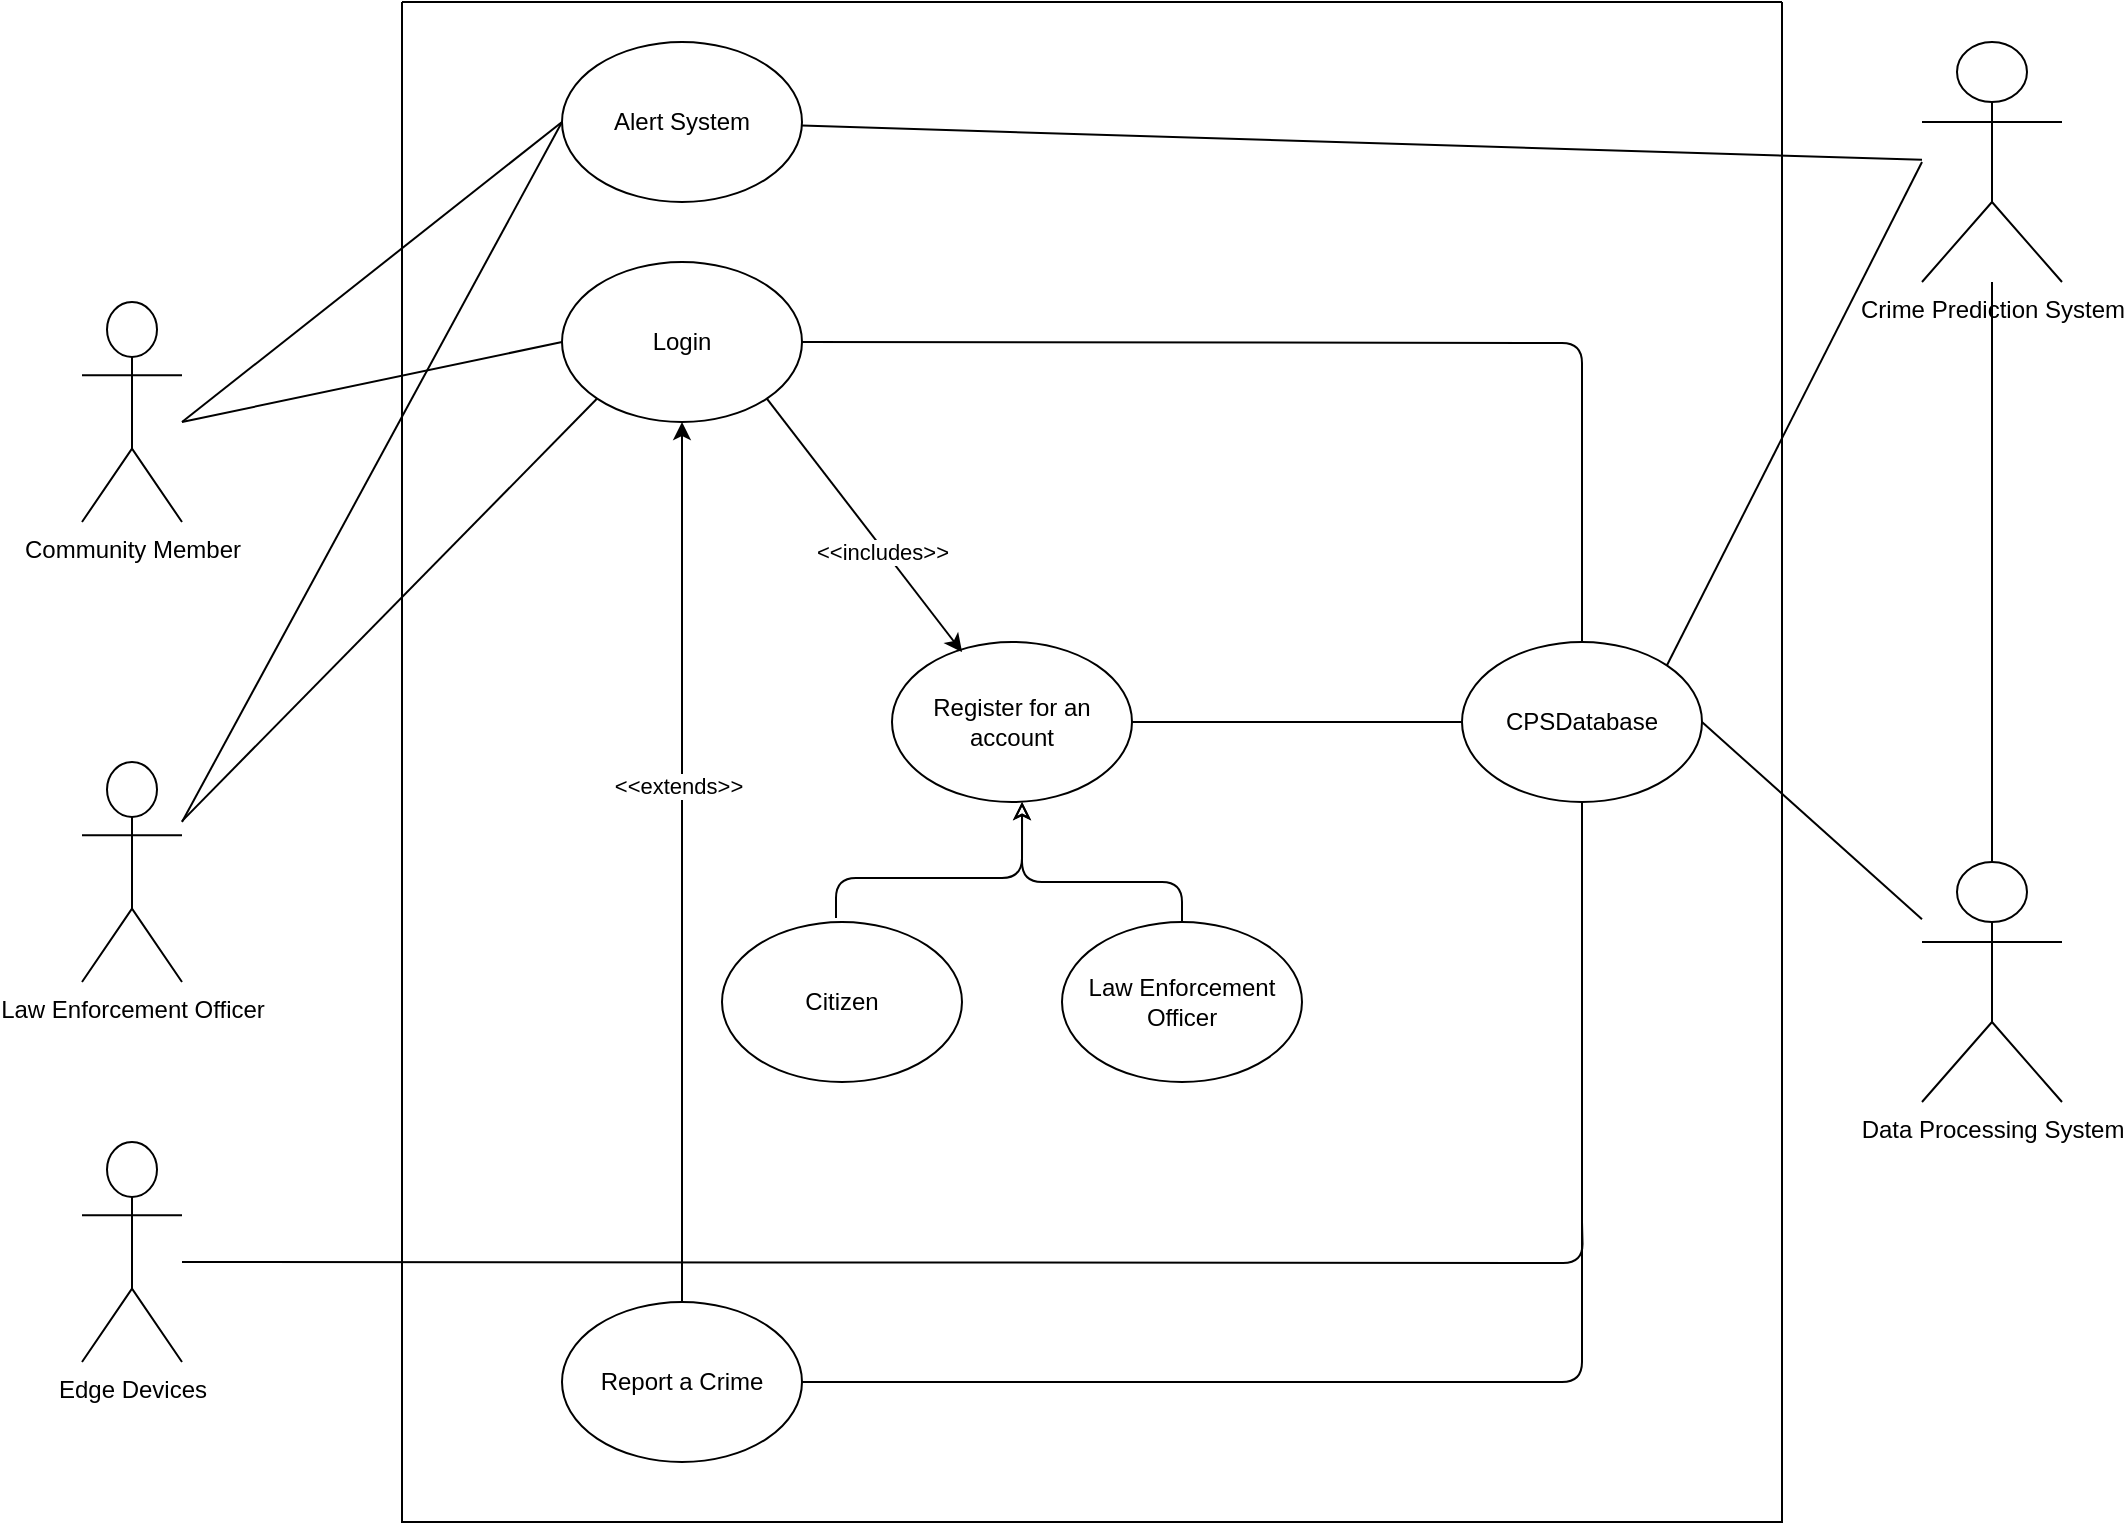 <mxfile version="14.9.6" type="device"><diagram id="s9L-yhUbHDWcp5w0RH9r" name="Page-1"><mxGraphModel dx="1326" dy="806" grid="1" gridSize="10" guides="1" tooltips="1" connect="1" arrows="1" fold="1" page="1" pageScale="1" pageWidth="1169" pageHeight="827" math="0" shadow="0"><root><mxCell id="0"/><mxCell id="1" parent="0"/><mxCell id="egl4rma4P8hxR51X8EYG-1" value="" style="swimlane;startSize=0;" parent="1" vertex="1"><mxGeometry x="260" y="40" width="690" height="760" as="geometry"/></mxCell><mxCell id="egl4rma4P8hxR51X8EYG-6" value="Register for an account" style="ellipse;whiteSpace=wrap;html=1;" parent="egl4rma4P8hxR51X8EYG-1" vertex="1"><mxGeometry x="245" y="320" width="120" height="80" as="geometry"/></mxCell><mxCell id="egl4rma4P8hxR51X8EYG-7" value="Login" style="ellipse;whiteSpace=wrap;html=1;" parent="egl4rma4P8hxR51X8EYG-1" vertex="1"><mxGeometry x="80" y="130" width="120" height="80" as="geometry"/></mxCell><mxCell id="egl4rma4P8hxR51X8EYG-8" value="Report a Crime" style="ellipse;whiteSpace=wrap;html=1;" parent="egl4rma4P8hxR51X8EYG-1" vertex="1"><mxGeometry x="80" y="650" width="120" height="80" as="geometry"/></mxCell><mxCell id="egl4rma4P8hxR51X8EYG-9" value="Citizen" style="ellipse;whiteSpace=wrap;html=1;" parent="egl4rma4P8hxR51X8EYG-1" vertex="1"><mxGeometry x="160" y="460" width="120" height="80" as="geometry"/></mxCell><mxCell id="egl4rma4P8hxR51X8EYG-10" value="Law Enforcement Officer" style="ellipse;whiteSpace=wrap;html=1;" parent="egl4rma4P8hxR51X8EYG-1" vertex="1"><mxGeometry x="330" y="460" width="120" height="80" as="geometry"/></mxCell><mxCell id="egl4rma4P8hxR51X8EYG-12" value="" style="endArrow=classic;html=1;exitX=1;exitY=1;exitDx=0;exitDy=0;entryX=0.292;entryY=0.063;entryDx=0;entryDy=0;entryPerimeter=0;" parent="egl4rma4P8hxR51X8EYG-1" source="egl4rma4P8hxR51X8EYG-7" target="egl4rma4P8hxR51X8EYG-6" edge="1"><mxGeometry width="50" height="50" relative="1" as="geometry"><mxPoint x="300" y="450" as="sourcePoint"/><mxPoint x="350" y="400" as="targetPoint"/></mxGeometry></mxCell><mxCell id="egl4rma4P8hxR51X8EYG-13" value="&amp;lt;&amp;lt;includes&amp;gt;&amp;gt;" style="edgeLabel;html=1;align=center;verticalAlign=middle;resizable=0;points=[];" parent="egl4rma4P8hxR51X8EYG-12" vertex="1" connectable="0"><mxGeometry x="0.199" y="-1" relative="1" as="geometry"><mxPoint as="offset"/></mxGeometry></mxCell><mxCell id="egl4rma4P8hxR51X8EYG-14" value="" style="endArrow=classic;html=1;endFill=0;edgeStyle=orthogonalEdgeStyle;entryX=0.567;entryY=1.025;entryDx=0;entryDy=0;entryPerimeter=0;" parent="egl4rma4P8hxR51X8EYG-1" edge="1"><mxGeometry width="50" height="50" relative="1" as="geometry"><mxPoint x="217" y="458" as="sourcePoint"/><mxPoint x="310.04" y="400" as="targetPoint"/><Array as="points"><mxPoint x="217" y="438"/><mxPoint x="310" y="438"/></Array></mxGeometry></mxCell><mxCell id="egl4rma4P8hxR51X8EYG-21" value="CPSDatabase" style="ellipse;whiteSpace=wrap;html=1;" parent="egl4rma4P8hxR51X8EYG-1" vertex="1"><mxGeometry x="530" y="320" width="120" height="80" as="geometry"/></mxCell><mxCell id="egl4rma4P8hxR51X8EYG-23" value="" style="endArrow=none;html=1;edgeStyle=orthogonalEdgeStyle;entryX=0.5;entryY=1;entryDx=0;entryDy=0;" parent="egl4rma4P8hxR51X8EYG-1" target="egl4rma4P8hxR51X8EYG-21" edge="1"><mxGeometry width="50" height="50" relative="1" as="geometry"><mxPoint x="200" y="690" as="sourcePoint"/><mxPoint x="250" y="640" as="targetPoint"/><Array as="points"><mxPoint x="590" y="690"/></Array></mxGeometry></mxCell><mxCell id="egl4rma4P8hxR51X8EYG-28" value="" style="endArrow=none;html=1;entryX=0;entryY=0.5;entryDx=0;entryDy=0;" parent="egl4rma4P8hxR51X8EYG-1" target="egl4rma4P8hxR51X8EYG-21" edge="1"><mxGeometry width="50" height="50" relative="1" as="geometry"><mxPoint x="365" y="360" as="sourcePoint"/><mxPoint x="415" y="310" as="targetPoint"/></mxGeometry></mxCell><mxCell id="egl4rma4P8hxR51X8EYG-29" value="Alert System" style="ellipse;whiteSpace=wrap;html=1;" parent="egl4rma4P8hxR51X8EYG-1" vertex="1"><mxGeometry x="80" y="20" width="120" height="80" as="geometry"/></mxCell><mxCell id="egl4rma4P8hxR51X8EYG-40" value="" style="endArrow=none;html=1;" parent="egl4rma4P8hxR51X8EYG-1" target="egl4rma4P8hxR51X8EYG-36" edge="1"><mxGeometry width="50" height="50" relative="1" as="geometry"><mxPoint x="650" y="360" as="sourcePoint"/><mxPoint x="700" y="310" as="targetPoint"/></mxGeometry></mxCell><mxCell id="egl4rma4P8hxR51X8EYG-2" value="Community Member" style="shape=umlActor;verticalLabelPosition=bottom;verticalAlign=top;html=1;outlineConnect=0;" parent="1" vertex="1"><mxGeometry x="100" y="190" width="50" height="110" as="geometry"/></mxCell><mxCell id="egl4rma4P8hxR51X8EYG-4" value="Law Enforcement Officer" style="shape=umlActor;verticalLabelPosition=bottom;verticalAlign=top;html=1;outlineConnect=0;" parent="1" vertex="1"><mxGeometry x="100" y="420" width="50" height="110" as="geometry"/></mxCell><mxCell id="egl4rma4P8hxR51X8EYG-15" value="" style="endArrow=classic;endFill=0;html=1;edgeStyle=orthogonalEdgeStyle;exitX=0.5;exitY=0;exitDx=0;exitDy=0;" parent="1" source="egl4rma4P8hxR51X8EYG-10" edge="1"><mxGeometry width="50" height="50" relative="1" as="geometry"><mxPoint x="490" y="510" as="sourcePoint"/><mxPoint x="570" y="440" as="targetPoint"/><Array as="points"><mxPoint x="650" y="480"/><mxPoint x="570" y="480"/></Array></mxGeometry></mxCell><mxCell id="egl4rma4P8hxR51X8EYG-16" value="" style="endArrow=none;html=1;entryX=0;entryY=0.5;entryDx=0;entryDy=0;" parent="1" target="egl4rma4P8hxR51X8EYG-7" edge="1"><mxGeometry width="50" height="50" relative="1" as="geometry"><mxPoint x="150" y="250" as="sourcePoint"/><mxPoint x="200" y="200" as="targetPoint"/></mxGeometry></mxCell><mxCell id="egl4rma4P8hxR51X8EYG-18" value="" style="endArrow=classic;html=1;" parent="1" target="egl4rma4P8hxR51X8EYG-7" edge="1"><mxGeometry width="50" height="50" relative="1" as="geometry"><mxPoint x="400" y="690" as="sourcePoint"/><mxPoint x="450" y="640" as="targetPoint"/></mxGeometry></mxCell><mxCell id="egl4rma4P8hxR51X8EYG-19" value="&amp;lt;&amp;lt;extends&amp;gt;&amp;gt;" style="edgeLabel;html=1;align=center;verticalAlign=middle;resizable=0;points=[];" parent="egl4rma4P8hxR51X8EYG-18" vertex="1" connectable="0"><mxGeometry x="0.173" y="2" relative="1" as="geometry"><mxPoint as="offset"/></mxGeometry></mxCell><mxCell id="egl4rma4P8hxR51X8EYG-20" value="" style="endArrow=none;html=1;entryX=0;entryY=1;entryDx=0;entryDy=0;" parent="1" source="egl4rma4P8hxR51X8EYG-4" target="egl4rma4P8hxR51X8EYG-7" edge="1"><mxGeometry width="50" height="50" relative="1" as="geometry"><mxPoint x="150" y="610" as="sourcePoint"/><mxPoint x="350" y="250" as="targetPoint"/></mxGeometry></mxCell><mxCell id="egl4rma4P8hxR51X8EYG-24" value="Edge Devices" style="shape=umlActor;verticalLabelPosition=bottom;verticalAlign=top;html=1;outlineConnect=0;" parent="1" vertex="1"><mxGeometry x="100" y="610" width="50" height="110" as="geometry"/></mxCell><mxCell id="egl4rma4P8hxR51X8EYG-26" value="" style="endArrow=none;html=1;edgeStyle=orthogonalEdgeStyle;" parent="1" edge="1"><mxGeometry width="50" height="50" relative="1" as="geometry"><mxPoint x="150" y="670" as="sourcePoint"/><mxPoint x="850" y="650" as="targetPoint"/></mxGeometry></mxCell><mxCell id="egl4rma4P8hxR51X8EYG-27" value="" style="endArrow=none;html=1;edgeStyle=orthogonalEdgeStyle;" parent="1" target="egl4rma4P8hxR51X8EYG-21" edge="1"><mxGeometry width="50" height="50" relative="1" as="geometry"><mxPoint x="460" y="210" as="sourcePoint"/><mxPoint x="510" y="160" as="targetPoint"/></mxGeometry></mxCell><mxCell id="egl4rma4P8hxR51X8EYG-30" value="" style="endArrow=none;html=1;" parent="1" edge="1"><mxGeometry width="50" height="50" relative="1" as="geometry"><mxPoint x="150" y="250" as="sourcePoint"/><mxPoint x="340" y="100" as="targetPoint"/></mxGeometry></mxCell><mxCell id="egl4rma4P8hxR51X8EYG-31" value="" style="endArrow=none;html=1;" parent="1" edge="1"><mxGeometry width="50" height="50" relative="1" as="geometry"><mxPoint x="150" y="450" as="sourcePoint"/><mxPoint x="340" y="100" as="targetPoint"/></mxGeometry></mxCell><mxCell id="egl4rma4P8hxR51X8EYG-32" value="Crime Prediction System" style="shape=umlActor;verticalLabelPosition=bottom;verticalAlign=top;html=1;outlineConnect=0;" parent="1" vertex="1"><mxGeometry x="1020" y="60" width="70" height="120" as="geometry"/></mxCell><mxCell id="egl4rma4P8hxR51X8EYG-34" value="" style="endArrow=none;html=1;exitX=1;exitY=0;exitDx=0;exitDy=0;" parent="1" source="egl4rma4P8hxR51X8EYG-21" edge="1"><mxGeometry width="50" height="50" relative="1" as="geometry"><mxPoint x="970" y="170" as="sourcePoint"/><mxPoint x="1020" y="120" as="targetPoint"/></mxGeometry></mxCell><mxCell id="egl4rma4P8hxR51X8EYG-35" value="" style="endArrow=none;html=1;" parent="1" source="egl4rma4P8hxR51X8EYG-29" target="egl4rma4P8hxR51X8EYG-32" edge="1"><mxGeometry width="50" height="50" relative="1" as="geometry"><mxPoint x="970" y="170" as="sourcePoint"/><mxPoint x="1020" y="120" as="targetPoint"/></mxGeometry></mxCell><mxCell id="egl4rma4P8hxR51X8EYG-36" value="Data Processing System" style="shape=umlActor;verticalLabelPosition=bottom;verticalAlign=top;html=1;outlineConnect=0;" parent="1" vertex="1"><mxGeometry x="1020" y="470" width="70" height="120" as="geometry"/></mxCell><mxCell id="egl4rma4P8hxR51X8EYG-39" value="" style="endArrow=none;html=1;" parent="1" source="egl4rma4P8hxR51X8EYG-36" target="egl4rma4P8hxR51X8EYG-32" edge="1"><mxGeometry width="50" height="50" relative="1" as="geometry"><mxPoint x="1020" y="280" as="sourcePoint"/><mxPoint x="1070" y="230" as="targetPoint"/></mxGeometry></mxCell></root></mxGraphModel></diagram></mxfile>